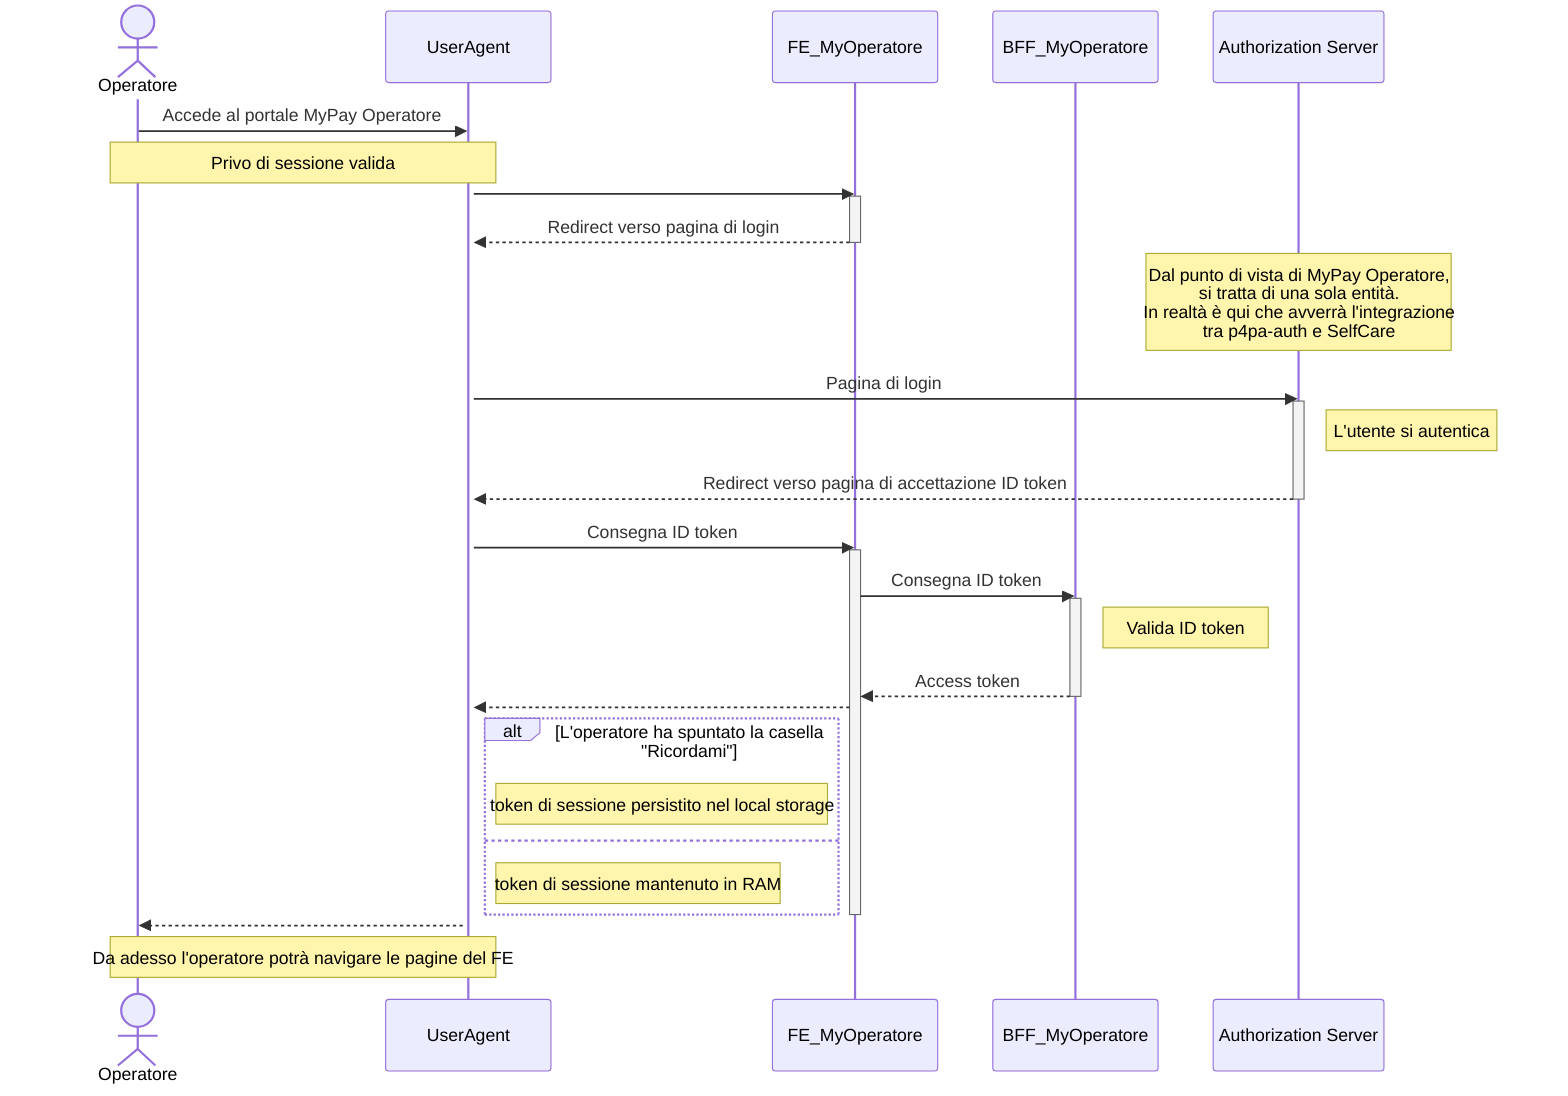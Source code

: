 sequenceDiagram
    actor Operatore
    participant UserAgent
    participant FE as FE_MyOperatore
    participant BFF as BFF_MyOperatore
    participant AUTH as Authorization Server

    Operatore ->> UserAgent: Accede al portale MyPay Operatore

    activate UserAgent
    note over Operatore, UserAgent: Privo di sessione valida
    UserAgent ->> FE: 
    activate FE
    FE -->> UserAgent: Redirect verso pagina di login
    deactivate FE

    note over AUTH: Dal punto di vista di MyPay Operatore,<BR />si tratta di una sola entità.<BR />In realtà è qui che avverrà l'integrazione<BR />tra p4pa-auth e SelfCare
    UserAgent ->> AUTH: Pagina di login
    activate AUTH
    note right of AUTH: L'utente si autentica
    AUTH -->> UserAgent: Redirect verso pagina di accettazione ID token
    deactivate AUTH

    UserAgent ->> FE: Consegna ID token
    activate FE
    FE ->> BFF: Consegna ID token
    activate BFF
    note right of BFF: Valida ID token
    BFF -->> FE: Access token
    deactivate BFF
    FE -->> UserAgent: 
    alt L'operatore ha spuntato la casella "Ricordami"
        note right of UserAgent: token di sessione persistito nel local storage
    else
    note right of UserAgent: token di sessione mantenuto in RAM
    end
    deactivate FE

    UserAgent -->> Operatore: 
    
    note over Operatore, UserAgent: Da adesso l'operatore potrà navigare le pagine del FE